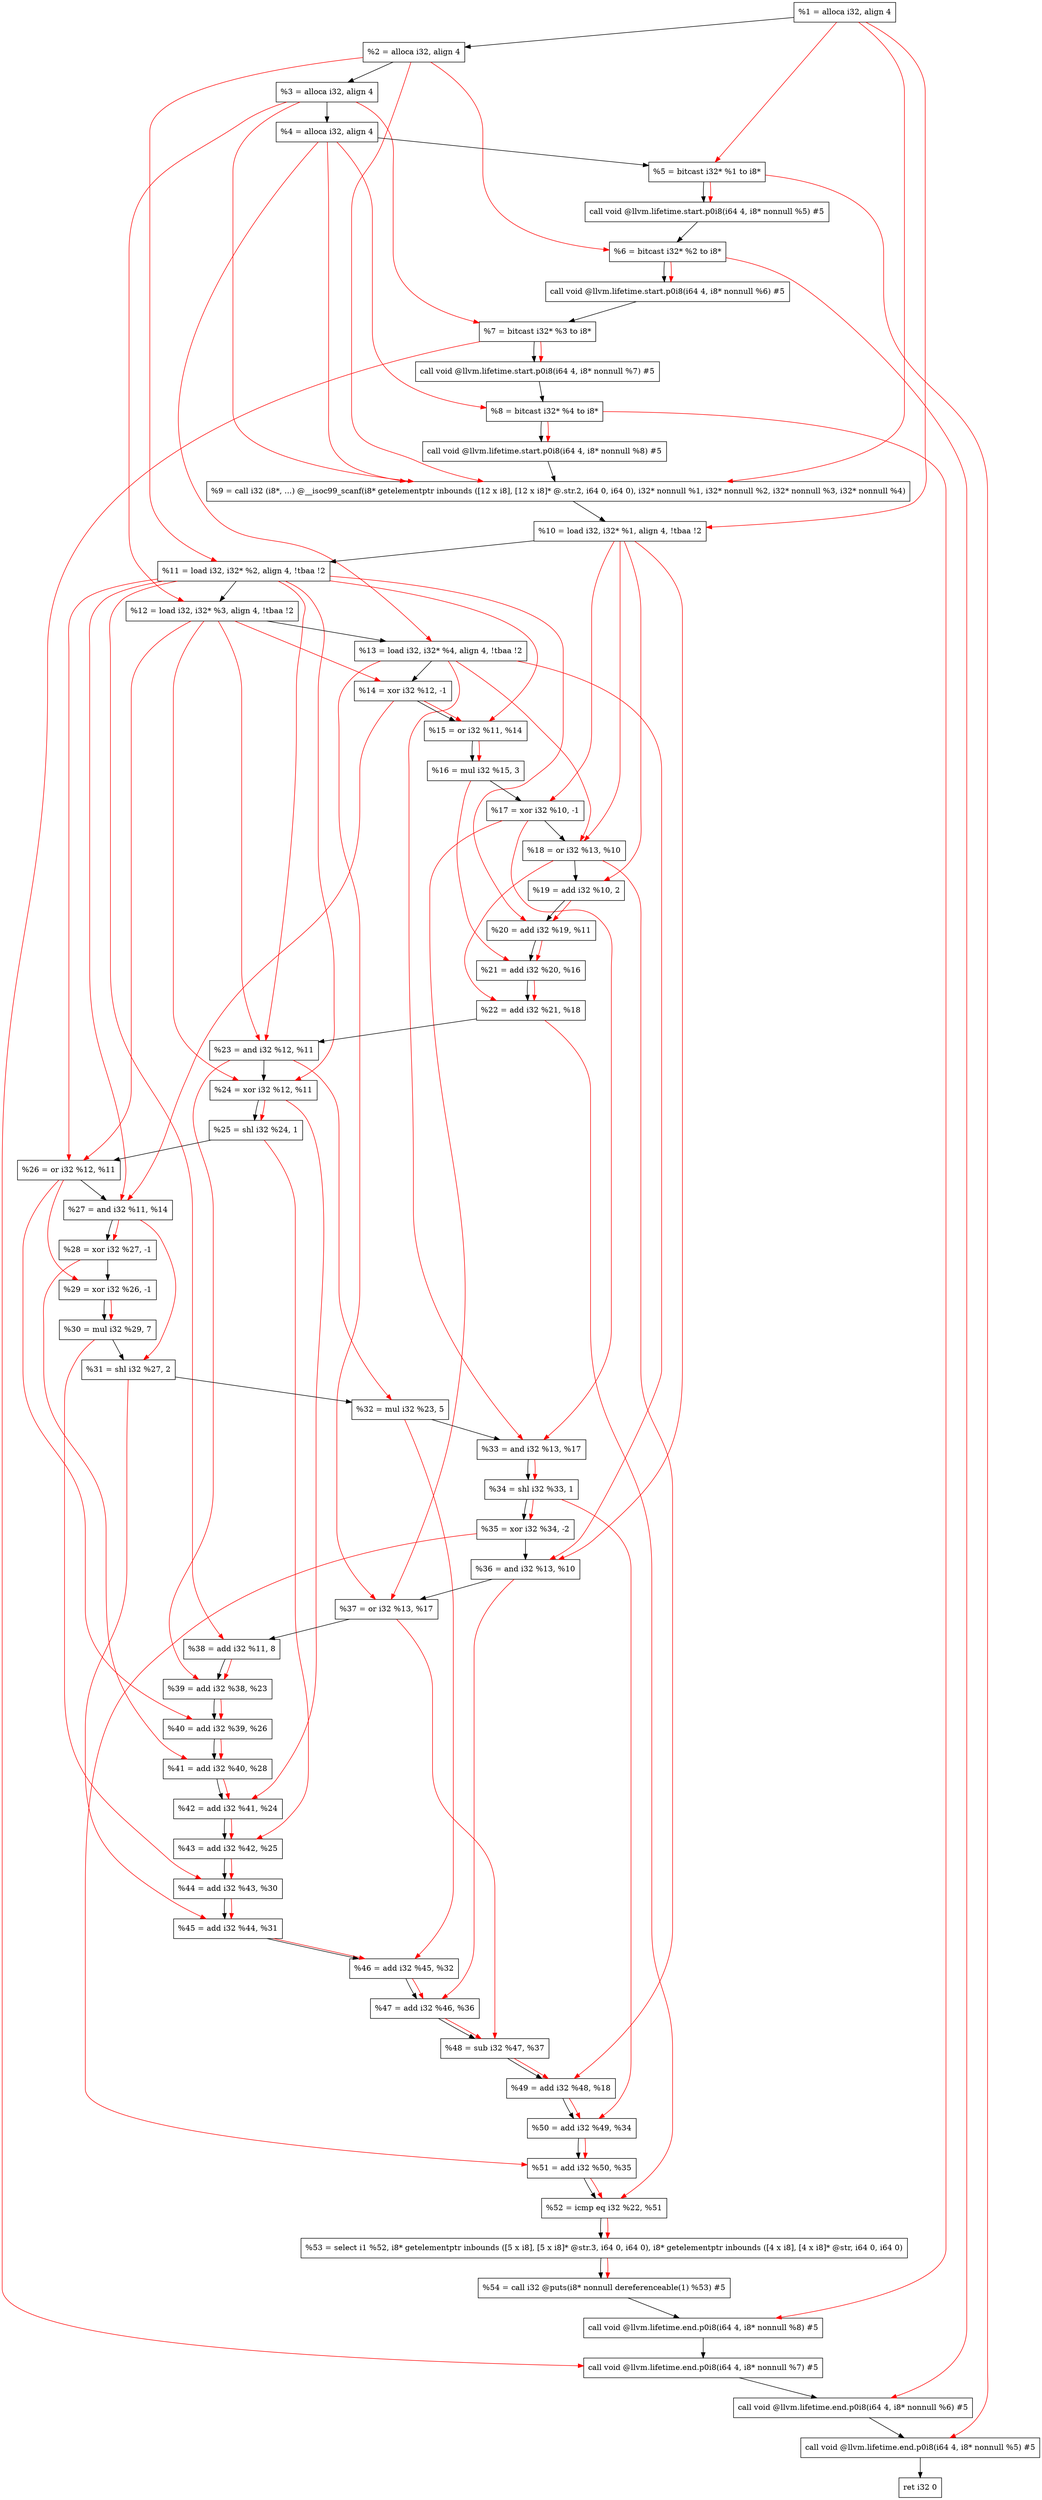 digraph "DFG for'main' function" {
	Node0x1cafba8[shape=record, label="  %1 = alloca i32, align 4"];
	Node0x1cafc28[shape=record, label="  %2 = alloca i32, align 4"];
	Node0x1cafcb8[shape=record, label="  %3 = alloca i32, align 4"];
	Node0x1cafd18[shape=record, label="  %4 = alloca i32, align 4"];
	Node0x1cafdc8[shape=record, label="  %5 = bitcast i32* %1 to i8*"];
	Node0x1cb01f8[shape=record, label="  call void @llvm.lifetime.start.p0i8(i64 4, i8* nonnull %5) #5"];
	Node0x1cb02d8[shape=record, label="  %6 = bitcast i32* %2 to i8*"];
	Node0x1cb03d8[shape=record, label="  call void @llvm.lifetime.start.p0i8(i64 4, i8* nonnull %6) #5"];
	Node0x1cb0498[shape=record, label="  %7 = bitcast i32* %3 to i8*"];
	Node0x1cb0548[shape=record, label="  call void @llvm.lifetime.start.p0i8(i64 4, i8* nonnull %7) #5"];
	Node0x1cb0608[shape=record, label="  %8 = bitcast i32* %4 to i8*"];
	Node0x1cb06b8[shape=record, label="  call void @llvm.lifetime.start.p0i8(i64 4, i8* nonnull %8) #5"];
	Node0x1caab10[shape=record, label="  %9 = call i32 (i8*, ...) @__isoc99_scanf(i8* getelementptr inbounds ([12 x i8], [12 x i8]* @.str.2, i64 0, i64 0), i32* nonnull %1, i32* nonnull %2, i32* nonnull %3, i32* nonnull %4)"];
	Node0x1cb08b8[shape=record, label="  %10 = load i32, i32* %1, align 4, !tbaa !2"];
	Node0x1cb1828[shape=record, label="  %11 = load i32, i32* %2, align 4, !tbaa !2"];
	Node0x1cb1e98[shape=record, label="  %12 = load i32, i32* %3, align 4, !tbaa !2"];
	Node0x1cb1ef8[shape=record, label="  %13 = load i32, i32* %4, align 4, !tbaa !2"];
	Node0x1cb1f70[shape=record, label="  %14 = xor i32 %12, -1"];
	Node0x1cb1fe0[shape=record, label="  %15 = or i32 %11, %14"];
	Node0x1cb2050[shape=record, label="  %16 = mul i32 %15, 3"];
	Node0x1cb20c0[shape=record, label="  %17 = xor i32 %10, -1"];
	Node0x1cb2130[shape=record, label="  %18 = or i32 %13, %10"];
	Node0x1cb21a0[shape=record, label="  %19 = add i32 %10, 2"];
	Node0x1cb2210[shape=record, label="  %20 = add i32 %19, %11"];
	Node0x1cb2280[shape=record, label="  %21 = add i32 %20, %16"];
	Node0x1cb22f0[shape=record, label="  %22 = add i32 %21, %18"];
	Node0x1cb2360[shape=record, label="  %23 = and i32 %12, %11"];
	Node0x1cb23d0[shape=record, label="  %24 = xor i32 %12, %11"];
	Node0x1cb2440[shape=record, label="  %25 = shl i32 %24, 1"];
	Node0x1cb24b0[shape=record, label="  %26 = or i32 %12, %11"];
	Node0x1cb2520[shape=record, label="  %27 = and i32 %11, %14"];
	Node0x1cb2590[shape=record, label="  %28 = xor i32 %27, -1"];
	Node0x1cb2600[shape=record, label="  %29 = xor i32 %26, -1"];
	Node0x1cb2670[shape=record, label="  %30 = mul i32 %29, 7"];
	Node0x1cb26e0[shape=record, label="  %31 = shl i32 %27, 2"];
	Node0x1cb2750[shape=record, label="  %32 = mul i32 %23, 5"];
	Node0x1cb27c0[shape=record, label="  %33 = and i32 %13, %17"];
	Node0x1cb2830[shape=record, label="  %34 = shl i32 %33, 1"];
	Node0x1cb28a0[shape=record, label="  %35 = xor i32 %34, -2"];
	Node0x1cb2910[shape=record, label="  %36 = and i32 %13, %10"];
	Node0x1cb2980[shape=record, label="  %37 = or i32 %13, %17"];
	Node0x1cb29f0[shape=record, label="  %38 = add i32 %11, 8"];
	Node0x1cb2a60[shape=record, label="  %39 = add i32 %38, %23"];
	Node0x1cb2ad0[shape=record, label="  %40 = add i32 %39, %26"];
	Node0x1cb2b40[shape=record, label="  %41 = add i32 %40, %28"];
	Node0x1cb2bb0[shape=record, label="  %42 = add i32 %41, %24"];
	Node0x1cb2c20[shape=record, label="  %43 = add i32 %42, %25"];
	Node0x1cb2c90[shape=record, label="  %44 = add i32 %43, %30"];
	Node0x1cb2d00[shape=record, label="  %45 = add i32 %44, %31"];
	Node0x1cb2d70[shape=record, label="  %46 = add i32 %45, %32"];
	Node0x1cb2de0[shape=record, label="  %47 = add i32 %46, %36"];
	Node0x1cb2e50[shape=record, label="  %48 = sub i32 %47, %37"];
	Node0x1cb2ec0[shape=record, label="  %49 = add i32 %48, %18"];
	Node0x1cb2f30[shape=record, label="  %50 = add i32 %49, %34"];
	Node0x1cb2fa0[shape=record, label="  %51 = add i32 %50, %35"];
	Node0x1cb3010[shape=record, label="  %52 = icmp eq i32 %22, %51"];
	Node0x1c4f8b8[shape=record, label="  %53 = select i1 %52, i8* getelementptr inbounds ([5 x i8], [5 x i8]* @str.3, i64 0, i64 0), i8* getelementptr inbounds ([4 x i8], [4 x i8]* @str, i64 0, i64 0)"];
	Node0x1cb30a0[shape=record, label="  %54 = call i32 @puts(i8* nonnull dereferenceable(1) %53) #5"];
	Node0x1cb3348[shape=record, label="  call void @llvm.lifetime.end.p0i8(i64 4, i8* nonnull %8) #5"];
	Node0x1cb34a8[shape=record, label="  call void @llvm.lifetime.end.p0i8(i64 4, i8* nonnull %7) #5"];
	Node0x1cb35b8[shape=record, label="  call void @llvm.lifetime.end.p0i8(i64 4, i8* nonnull %6) #5"];
	Node0x1cb36c8[shape=record, label="  call void @llvm.lifetime.end.p0i8(i64 4, i8* nonnull %5) #5"];
	Node0x1cb3788[shape=record, label="  ret i32 0"];
	Node0x1cafba8 -> Node0x1cafc28;
	Node0x1cafc28 -> Node0x1cafcb8;
	Node0x1cafcb8 -> Node0x1cafd18;
	Node0x1cafd18 -> Node0x1cafdc8;
	Node0x1cafdc8 -> Node0x1cb01f8;
	Node0x1cb01f8 -> Node0x1cb02d8;
	Node0x1cb02d8 -> Node0x1cb03d8;
	Node0x1cb03d8 -> Node0x1cb0498;
	Node0x1cb0498 -> Node0x1cb0548;
	Node0x1cb0548 -> Node0x1cb0608;
	Node0x1cb0608 -> Node0x1cb06b8;
	Node0x1cb06b8 -> Node0x1caab10;
	Node0x1caab10 -> Node0x1cb08b8;
	Node0x1cb08b8 -> Node0x1cb1828;
	Node0x1cb1828 -> Node0x1cb1e98;
	Node0x1cb1e98 -> Node0x1cb1ef8;
	Node0x1cb1ef8 -> Node0x1cb1f70;
	Node0x1cb1f70 -> Node0x1cb1fe0;
	Node0x1cb1fe0 -> Node0x1cb2050;
	Node0x1cb2050 -> Node0x1cb20c0;
	Node0x1cb20c0 -> Node0x1cb2130;
	Node0x1cb2130 -> Node0x1cb21a0;
	Node0x1cb21a0 -> Node0x1cb2210;
	Node0x1cb2210 -> Node0x1cb2280;
	Node0x1cb2280 -> Node0x1cb22f0;
	Node0x1cb22f0 -> Node0x1cb2360;
	Node0x1cb2360 -> Node0x1cb23d0;
	Node0x1cb23d0 -> Node0x1cb2440;
	Node0x1cb2440 -> Node0x1cb24b0;
	Node0x1cb24b0 -> Node0x1cb2520;
	Node0x1cb2520 -> Node0x1cb2590;
	Node0x1cb2590 -> Node0x1cb2600;
	Node0x1cb2600 -> Node0x1cb2670;
	Node0x1cb2670 -> Node0x1cb26e0;
	Node0x1cb26e0 -> Node0x1cb2750;
	Node0x1cb2750 -> Node0x1cb27c0;
	Node0x1cb27c0 -> Node0x1cb2830;
	Node0x1cb2830 -> Node0x1cb28a0;
	Node0x1cb28a0 -> Node0x1cb2910;
	Node0x1cb2910 -> Node0x1cb2980;
	Node0x1cb2980 -> Node0x1cb29f0;
	Node0x1cb29f0 -> Node0x1cb2a60;
	Node0x1cb2a60 -> Node0x1cb2ad0;
	Node0x1cb2ad0 -> Node0x1cb2b40;
	Node0x1cb2b40 -> Node0x1cb2bb0;
	Node0x1cb2bb0 -> Node0x1cb2c20;
	Node0x1cb2c20 -> Node0x1cb2c90;
	Node0x1cb2c90 -> Node0x1cb2d00;
	Node0x1cb2d00 -> Node0x1cb2d70;
	Node0x1cb2d70 -> Node0x1cb2de0;
	Node0x1cb2de0 -> Node0x1cb2e50;
	Node0x1cb2e50 -> Node0x1cb2ec0;
	Node0x1cb2ec0 -> Node0x1cb2f30;
	Node0x1cb2f30 -> Node0x1cb2fa0;
	Node0x1cb2fa0 -> Node0x1cb3010;
	Node0x1cb3010 -> Node0x1c4f8b8;
	Node0x1c4f8b8 -> Node0x1cb30a0;
	Node0x1cb30a0 -> Node0x1cb3348;
	Node0x1cb3348 -> Node0x1cb34a8;
	Node0x1cb34a8 -> Node0x1cb35b8;
	Node0x1cb35b8 -> Node0x1cb36c8;
	Node0x1cb36c8 -> Node0x1cb3788;
edge [color=red]
	Node0x1cafba8 -> Node0x1cafdc8;
	Node0x1cafdc8 -> Node0x1cb01f8;
	Node0x1cafc28 -> Node0x1cb02d8;
	Node0x1cb02d8 -> Node0x1cb03d8;
	Node0x1cafcb8 -> Node0x1cb0498;
	Node0x1cb0498 -> Node0x1cb0548;
	Node0x1cafd18 -> Node0x1cb0608;
	Node0x1cb0608 -> Node0x1cb06b8;
	Node0x1cafba8 -> Node0x1caab10;
	Node0x1cafc28 -> Node0x1caab10;
	Node0x1cafcb8 -> Node0x1caab10;
	Node0x1cafd18 -> Node0x1caab10;
	Node0x1cafba8 -> Node0x1cb08b8;
	Node0x1cafc28 -> Node0x1cb1828;
	Node0x1cafcb8 -> Node0x1cb1e98;
	Node0x1cafd18 -> Node0x1cb1ef8;
	Node0x1cb1e98 -> Node0x1cb1f70;
	Node0x1cb1828 -> Node0x1cb1fe0;
	Node0x1cb1f70 -> Node0x1cb1fe0;
	Node0x1cb1fe0 -> Node0x1cb2050;
	Node0x1cb08b8 -> Node0x1cb20c0;
	Node0x1cb1ef8 -> Node0x1cb2130;
	Node0x1cb08b8 -> Node0x1cb2130;
	Node0x1cb08b8 -> Node0x1cb21a0;
	Node0x1cb21a0 -> Node0x1cb2210;
	Node0x1cb1828 -> Node0x1cb2210;
	Node0x1cb2210 -> Node0x1cb2280;
	Node0x1cb2050 -> Node0x1cb2280;
	Node0x1cb2280 -> Node0x1cb22f0;
	Node0x1cb2130 -> Node0x1cb22f0;
	Node0x1cb1e98 -> Node0x1cb2360;
	Node0x1cb1828 -> Node0x1cb2360;
	Node0x1cb1e98 -> Node0x1cb23d0;
	Node0x1cb1828 -> Node0x1cb23d0;
	Node0x1cb23d0 -> Node0x1cb2440;
	Node0x1cb1e98 -> Node0x1cb24b0;
	Node0x1cb1828 -> Node0x1cb24b0;
	Node0x1cb1828 -> Node0x1cb2520;
	Node0x1cb1f70 -> Node0x1cb2520;
	Node0x1cb2520 -> Node0x1cb2590;
	Node0x1cb24b0 -> Node0x1cb2600;
	Node0x1cb2600 -> Node0x1cb2670;
	Node0x1cb2520 -> Node0x1cb26e0;
	Node0x1cb2360 -> Node0x1cb2750;
	Node0x1cb1ef8 -> Node0x1cb27c0;
	Node0x1cb20c0 -> Node0x1cb27c0;
	Node0x1cb27c0 -> Node0x1cb2830;
	Node0x1cb2830 -> Node0x1cb28a0;
	Node0x1cb1ef8 -> Node0x1cb2910;
	Node0x1cb08b8 -> Node0x1cb2910;
	Node0x1cb1ef8 -> Node0x1cb2980;
	Node0x1cb20c0 -> Node0x1cb2980;
	Node0x1cb1828 -> Node0x1cb29f0;
	Node0x1cb29f0 -> Node0x1cb2a60;
	Node0x1cb2360 -> Node0x1cb2a60;
	Node0x1cb2a60 -> Node0x1cb2ad0;
	Node0x1cb24b0 -> Node0x1cb2ad0;
	Node0x1cb2ad0 -> Node0x1cb2b40;
	Node0x1cb2590 -> Node0x1cb2b40;
	Node0x1cb2b40 -> Node0x1cb2bb0;
	Node0x1cb23d0 -> Node0x1cb2bb0;
	Node0x1cb2bb0 -> Node0x1cb2c20;
	Node0x1cb2440 -> Node0x1cb2c20;
	Node0x1cb2c20 -> Node0x1cb2c90;
	Node0x1cb2670 -> Node0x1cb2c90;
	Node0x1cb2c90 -> Node0x1cb2d00;
	Node0x1cb26e0 -> Node0x1cb2d00;
	Node0x1cb2d00 -> Node0x1cb2d70;
	Node0x1cb2750 -> Node0x1cb2d70;
	Node0x1cb2d70 -> Node0x1cb2de0;
	Node0x1cb2910 -> Node0x1cb2de0;
	Node0x1cb2de0 -> Node0x1cb2e50;
	Node0x1cb2980 -> Node0x1cb2e50;
	Node0x1cb2e50 -> Node0x1cb2ec0;
	Node0x1cb2130 -> Node0x1cb2ec0;
	Node0x1cb2ec0 -> Node0x1cb2f30;
	Node0x1cb2830 -> Node0x1cb2f30;
	Node0x1cb2f30 -> Node0x1cb2fa0;
	Node0x1cb28a0 -> Node0x1cb2fa0;
	Node0x1cb22f0 -> Node0x1cb3010;
	Node0x1cb2fa0 -> Node0x1cb3010;
	Node0x1cb3010 -> Node0x1c4f8b8;
	Node0x1c4f8b8 -> Node0x1cb30a0;
	Node0x1cb0608 -> Node0x1cb3348;
	Node0x1cb0498 -> Node0x1cb34a8;
	Node0x1cb02d8 -> Node0x1cb35b8;
	Node0x1cafdc8 -> Node0x1cb36c8;
}
